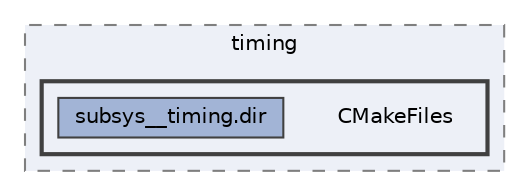 digraph "build/zephyr/subsys/timing/CMakeFiles"
{
 // LATEX_PDF_SIZE
  bgcolor="transparent";
  edge [fontname=Helvetica,fontsize=10,labelfontname=Helvetica,labelfontsize=10];
  node [fontname=Helvetica,fontsize=10,shape=box,height=0.2,width=0.4];
  compound=true
  subgraph clusterdir_b1f843e123cbfb1785b8124dd56f9599 {
    graph [ bgcolor="#edf0f7", pencolor="grey50", label="timing", fontname=Helvetica,fontsize=10 style="filled,dashed", URL="dir_b1f843e123cbfb1785b8124dd56f9599.html",tooltip=""]
  subgraph clusterdir_aa3f46fd859b216dd3a3bf7d1736ba28 {
    graph [ bgcolor="#edf0f7", pencolor="grey25", label="", fontname=Helvetica,fontsize=10 style="filled,bold", URL="dir_aa3f46fd859b216dd3a3bf7d1736ba28.html",tooltip=""]
    dir_aa3f46fd859b216dd3a3bf7d1736ba28 [shape=plaintext, label="CMakeFiles"];
  dir_421a2207a1edc534e8770fb039c1fe0f [label="subsys__timing.dir", fillcolor="#a2b4d6", color="grey25", style="filled", URL="dir_421a2207a1edc534e8770fb039c1fe0f.html",tooltip=""];
  }
  }
}
